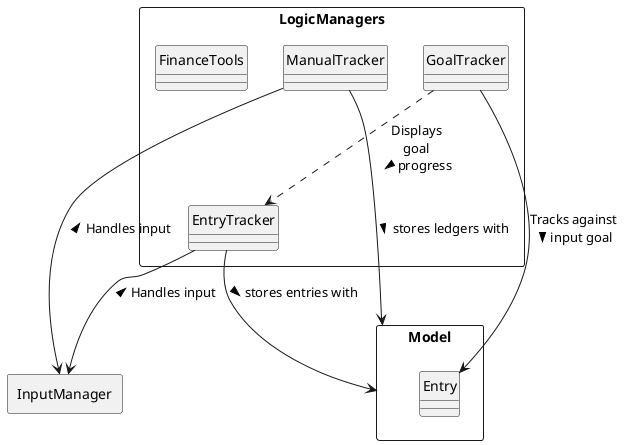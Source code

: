 @startuml
hide circle
skinparam classAttributeIconSize 0
skinparam BoxPadding 50
skinparam shadowing false



skinparam package<<Layout>> {
  borderColor Transparent
  backgroundColor Transparent
  fontColor Transparent
  stereotypeFontColor Transparent
}




rectangle Model {
    class Entry {
    }
}

rectangle InputManager {
}



rectangle LogicManagers {
    class ManualTracker {
    }

    class EntryTracker {
    }

    class GoalTracker {
    }

    class FinanceTools{
    }

    EntryTracker --> Model : stores entries with >
    ManualTracker --> Model : stores ledgers with >
}

ManualTracker --> InputManager : Handles input <
EntryTracker --> InputManager : Handles input <

GoalTracker --> Entry : Tracks against \ninput goal >
GoalTracker ..> EntryTracker : Displays \ngoal \nprogress >




@enduml
